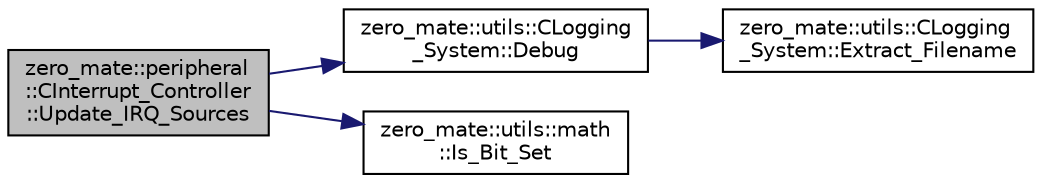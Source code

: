 digraph "zero_mate::peripheral::CInterrupt_Controller::Update_IRQ_Sources"
{
 // LATEX_PDF_SIZE
  bgcolor="transparent";
  edge [fontname="Helvetica",fontsize="10",labelfontname="Helvetica",labelfontsize="10"];
  node [fontname="Helvetica",fontsize="10",shape=record];
  rankdir="LR";
  Node1 [label="zero_mate::peripheral\l::CInterrupt_Controller\l::Update_IRQ_Sources",height=0.2,width=0.4,color="black", fillcolor="grey75", style="filled", fontcolor="black",tooltip=" "];
  Node1 -> Node2 [color="midnightblue",fontsize="10",style="solid",fontname="Helvetica"];
  Node2 [label="zero_mate::utils::CLogging\l_System::Debug",height=0.2,width=0.4,color="black",URL="$classzero__mate_1_1utils_1_1CLogging__System.html#a365eaf1db85bd115fe69c5d9f93b81ee",tooltip=" "];
  Node2 -> Node3 [color="midnightblue",fontsize="10",style="solid",fontname="Helvetica"];
  Node3 [label="zero_mate::utils::CLogging\l_System::Extract_Filename",height=0.2,width=0.4,color="black",URL="$classzero__mate_1_1utils_1_1CLogging__System.html#af3fd8f336b5853e954283d93f2c32edd",tooltip=" "];
  Node1 -> Node4 [color="midnightblue",fontsize="10",style="solid",fontname="Helvetica"];
  Node4 [label="zero_mate::utils::math\l::Is_Bit_Set",height=0.2,width=0.4,color="black",URL="$namespacezero__mate_1_1utils_1_1math.html#af7d93c996dab2ff1b91c5a399dcfe29f",tooltip="Tests whether a bit is set in the given integral variable."];
}
